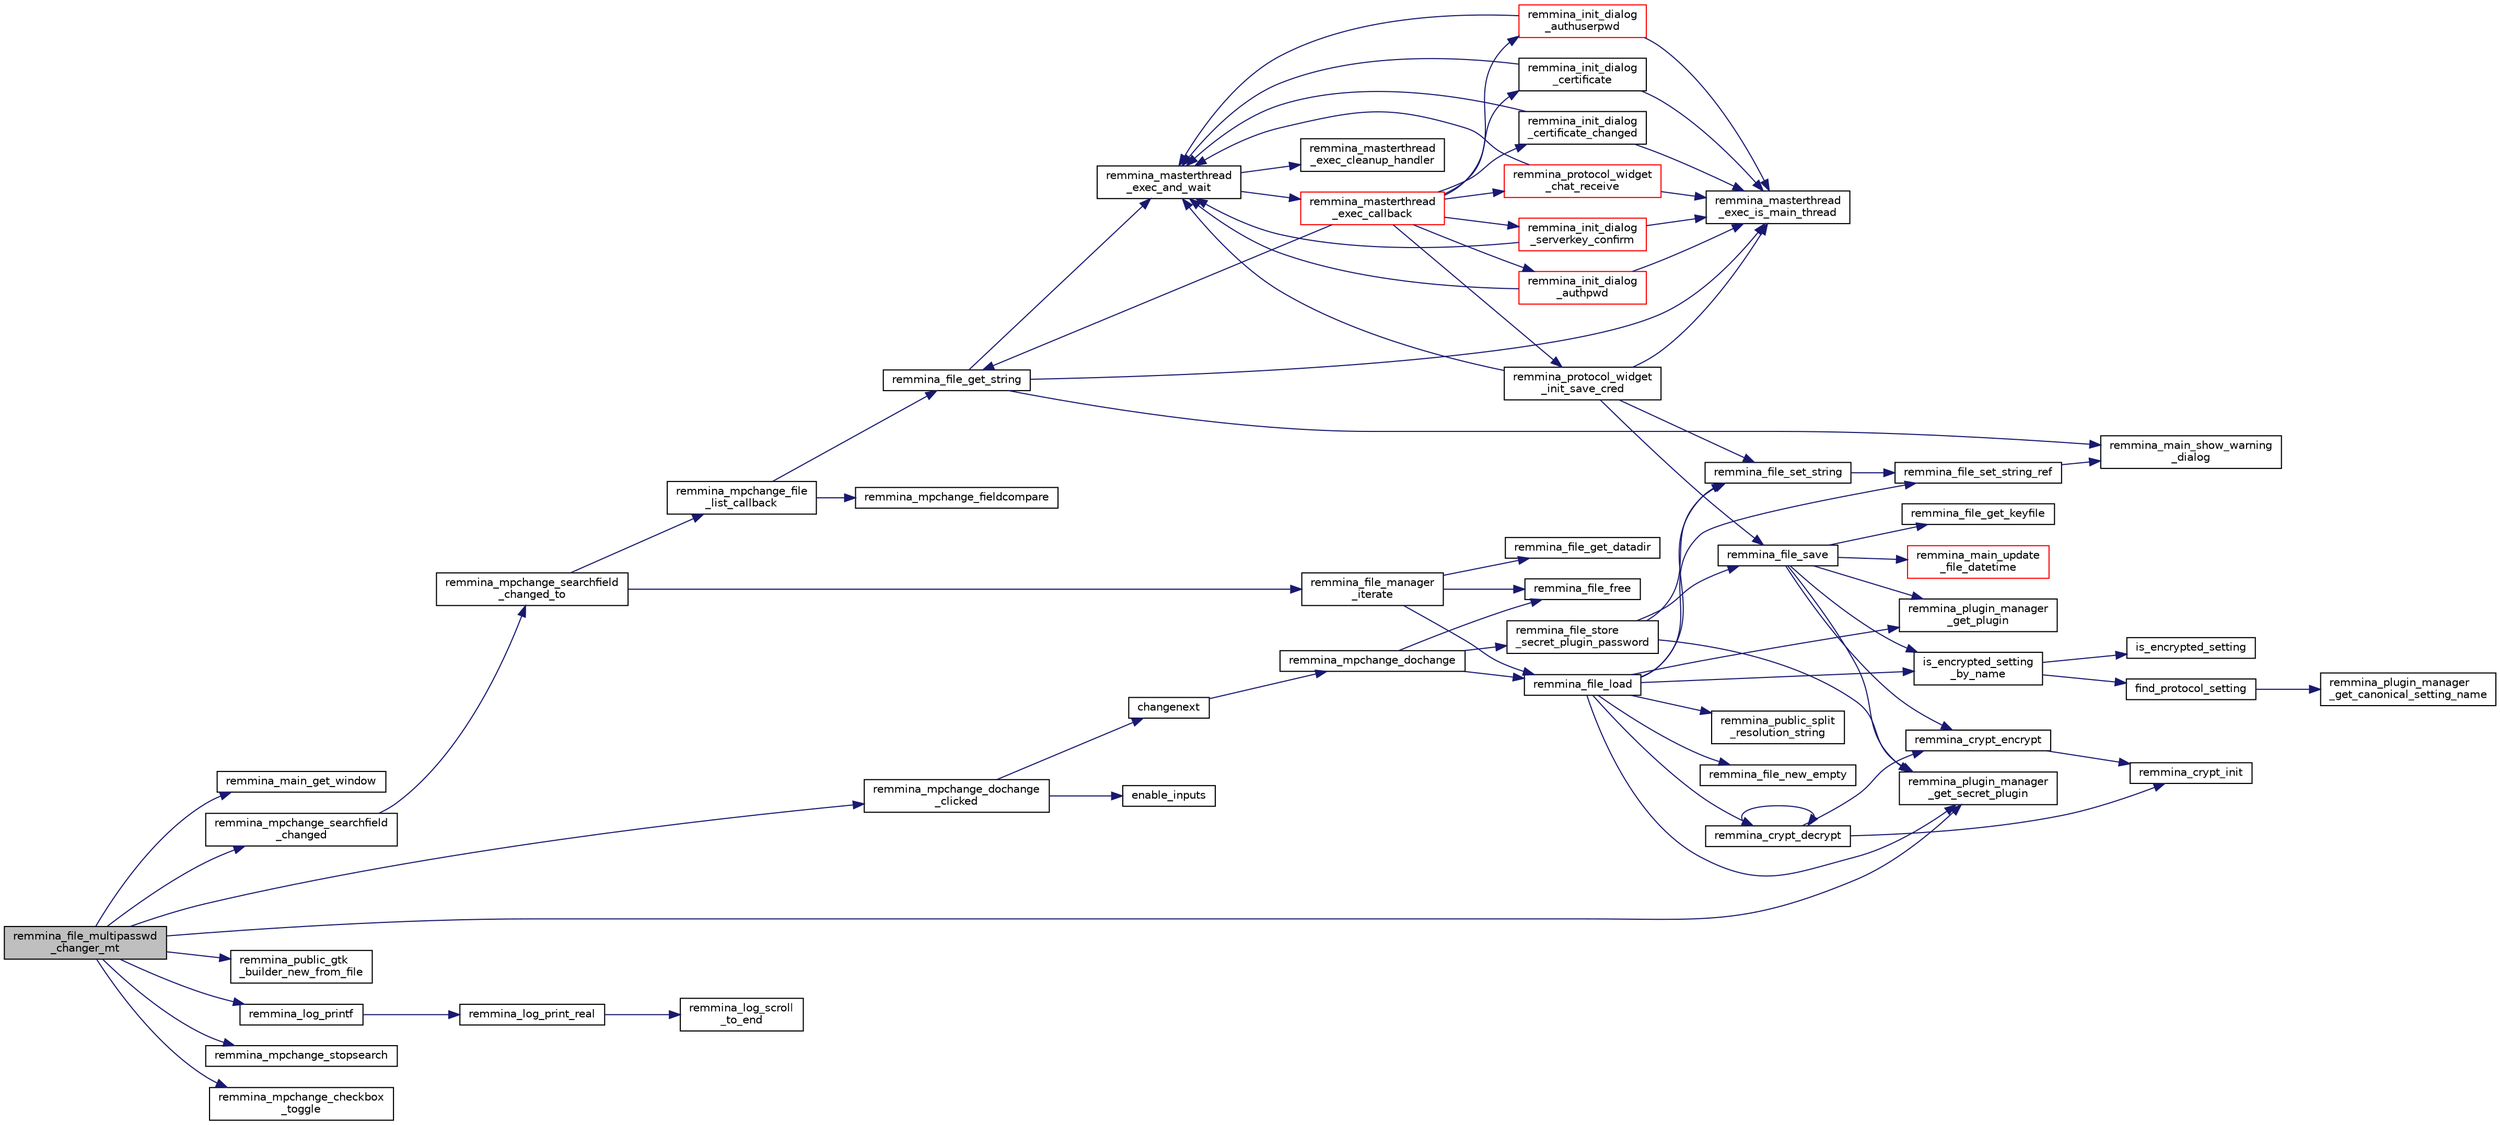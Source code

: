 digraph "remmina_file_multipasswd_changer_mt"
{
  edge [fontname="Helvetica",fontsize="10",labelfontname="Helvetica",labelfontsize="10"];
  node [fontname="Helvetica",fontsize="10",shape=record];
  rankdir="LR";
  Node84 [label="remmina_file_multipasswd\l_changer_mt",height=0.2,width=0.4,color="black", fillcolor="grey75", style="filled", fontcolor="black"];
  Node84 -> Node85 [color="midnightblue",fontsize="10",style="solid",fontname="Helvetica"];
  Node85 [label="remmina_main_get_window",height=0.2,width=0.4,color="black", fillcolor="white", style="filled",URL="$remmina__main_8c.html#a7740488de65c0e642895cc9dfba07b6e"];
  Node84 -> Node86 [color="midnightblue",fontsize="10",style="solid",fontname="Helvetica"];
  Node86 [label="remmina_plugin_manager\l_get_secret_plugin",height=0.2,width=0.4,color="black", fillcolor="white", style="filled",URL="$remmina__plugin__manager_8c.html#ad380a98f6624aa8c830015c8b428b7b4"];
  Node84 -> Node87 [color="midnightblue",fontsize="10",style="solid",fontname="Helvetica"];
  Node87 [label="remmina_public_gtk\l_builder_new_from_file",height=0.2,width=0.4,color="black", fillcolor="white", style="filled",URL="$remmina__public_8c.html#a3031598a6e4f67d1519d8e5afba7da41"];
  Node84 -> Node88 [color="midnightblue",fontsize="10",style="solid",fontname="Helvetica"];
  Node88 [label="remmina_log_printf",height=0.2,width=0.4,color="black", fillcolor="white", style="filled",URL="$remmina__log_8c.html#ac7848510c1fe1990c992e28cd31af9d8"];
  Node88 -> Node89 [color="midnightblue",fontsize="10",style="solid",fontname="Helvetica"];
  Node89 [label="remmina_log_print_real",height=0.2,width=0.4,color="black", fillcolor="white", style="filled",URL="$remmina__log_8c.html#a7cbb8cc1b0525ae49248a84fb4b2b1a1"];
  Node89 -> Node90 [color="midnightblue",fontsize="10",style="solid",fontname="Helvetica"];
  Node90 [label="remmina_log_scroll\l_to_end",height=0.2,width=0.4,color="black", fillcolor="white", style="filled",URL="$remmina__log_8c.html#a6a5cc60197293b97a0c6fa2a471b221b"];
  Node84 -> Node91 [color="midnightblue",fontsize="10",style="solid",fontname="Helvetica"];
  Node91 [label="remmina_mpchange_searchfield\l_changed",height=0.2,width=0.4,color="black", fillcolor="white", style="filled",URL="$remmina__mpchange_8c.html#ad063ddefc518c67ed98f4b4bdf87fa8f"];
  Node91 -> Node92 [color="midnightblue",fontsize="10",style="solid",fontname="Helvetica"];
  Node92 [label="remmina_mpchange_searchfield\l_changed_to",height=0.2,width=0.4,color="black", fillcolor="white", style="filled",URL="$remmina__mpchange_8c.html#a4bf7e99626c40534641916848253f60f"];
  Node92 -> Node93 [color="midnightblue",fontsize="10",style="solid",fontname="Helvetica"];
  Node93 [label="remmina_file_manager\l_iterate",height=0.2,width=0.4,color="black", fillcolor="white", style="filled",URL="$remmina__file__manager_8c.html#a55a717aafc046713380bd2c55f29165a"];
  Node93 -> Node94 [color="midnightblue",fontsize="10",style="solid",fontname="Helvetica"];
  Node94 [label="remmina_file_get_datadir",height=0.2,width=0.4,color="black", fillcolor="white", style="filled",URL="$remmina__file__manager_8c.html#aa65bc30beb59d607ba430d966e7e27f5"];
  Node93 -> Node95 [color="midnightblue",fontsize="10",style="solid",fontname="Helvetica"];
  Node95 [label="remmina_file_load",height=0.2,width=0.4,color="black", fillcolor="white", style="filled",URL="$remmina__file_8c.html#ac1cc2d7f827f7d64c7fd3edf10e9383e"];
  Node95 -> Node96 [color="midnightblue",fontsize="10",style="solid",fontname="Helvetica"];
  Node96 [label="remmina_file_new_empty",height=0.2,width=0.4,color="black", fillcolor="white", style="filled",URL="$remmina__file_8c.html#adab087b7139756f029020a87a5438cfa"];
  Node95 -> Node97 [color="midnightblue",fontsize="10",style="solid",fontname="Helvetica"];
  Node97 [label="remmina_plugin_manager\l_get_plugin",height=0.2,width=0.4,color="black", fillcolor="white", style="filled",URL="$remmina__plugin__manager_8c.html#a3872c8656a8a3d5147bcc603471c1932"];
  Node95 -> Node86 [color="midnightblue",fontsize="10",style="solid",fontname="Helvetica"];
  Node95 -> Node98 [color="midnightblue",fontsize="10",style="solid",fontname="Helvetica"];
  Node98 [label="is_encrypted_setting\l_by_name",height=0.2,width=0.4,color="black", fillcolor="white", style="filled",URL="$remmina__file_8c.html#a72580559fa04082418a993fec4c77281"];
  Node98 -> Node99 [color="midnightblue",fontsize="10",style="solid",fontname="Helvetica"];
  Node99 [label="find_protocol_setting",height=0.2,width=0.4,color="black", fillcolor="white", style="filled",URL="$remmina__file_8c.html#acc88ee6f5ba73bf9c3b05ab9368c952f"];
  Node99 -> Node100 [color="midnightblue",fontsize="10",style="solid",fontname="Helvetica"];
  Node100 [label="remmina_plugin_manager\l_get_canonical_setting_name",height=0.2,width=0.4,color="black", fillcolor="white", style="filled",URL="$remmina__plugin__manager_8c.html#af60b8edfa50563ae4c7593efc3deed55"];
  Node98 -> Node101 [color="midnightblue",fontsize="10",style="solid",fontname="Helvetica"];
  Node101 [label="is_encrypted_setting",height=0.2,width=0.4,color="black", fillcolor="white", style="filled",URL="$remmina__file_8c.html#a29920ae737817d3f6c673bacbbf11ca1"];
  Node95 -> Node102 [color="midnightblue",fontsize="10",style="solid",fontname="Helvetica"];
  Node102 [label="remmina_file_set_string",height=0.2,width=0.4,color="black", fillcolor="white", style="filled",URL="$remmina__file_8c.html#a85ca1ca2d0bf9ef29e490c6f4527a954"];
  Node102 -> Node103 [color="midnightblue",fontsize="10",style="solid",fontname="Helvetica"];
  Node103 [label="remmina_file_set_string_ref",height=0.2,width=0.4,color="black", fillcolor="white", style="filled",URL="$remmina__file_8c.html#a74951c1067a1a5e1341f5e1c1206dec6"];
  Node103 -> Node104 [color="midnightblue",fontsize="10",style="solid",fontname="Helvetica"];
  Node104 [label="remmina_main_show_warning\l_dialog",height=0.2,width=0.4,color="black", fillcolor="white", style="filled",URL="$remmina__main_8c.html#ad99b9c0bf2fa8c166a8b4a09e06ffdf7"];
  Node95 -> Node103 [color="midnightblue",fontsize="10",style="solid",fontname="Helvetica"];
  Node95 -> Node105 [color="midnightblue",fontsize="10",style="solid",fontname="Helvetica"];
  Node105 [label="remmina_crypt_decrypt",height=0.2,width=0.4,color="black", fillcolor="white", style="filled",URL="$remmina__crypt_8c.html#a3fe2fa245d401146adf02a3a8f996ab9"];
  Node105 -> Node106 [color="midnightblue",fontsize="10",style="solid",fontname="Helvetica"];
  Node106 [label="remmina_crypt_init",height=0.2,width=0.4,color="black", fillcolor="white", style="filled",URL="$remmina__crypt_8c.html#ae097c169aefdd5d83a57fc1bde511171"];
  Node105 -> Node107 [color="midnightblue",fontsize="10",style="solid",fontname="Helvetica"];
  Node107 [label="remmina_crypt_encrypt",height=0.2,width=0.4,color="black", fillcolor="white", style="filled",URL="$remmina__crypt_8c.html#aa02cf0fed3eb68d6a89815c3ba3bf7b1"];
  Node107 -> Node106 [color="midnightblue",fontsize="10",style="solid",fontname="Helvetica"];
  Node105 -> Node105 [color="midnightblue",fontsize="10",style="solid",fontname="Helvetica"];
  Node95 -> Node108 [color="midnightblue",fontsize="10",style="solid",fontname="Helvetica"];
  Node108 [label="remmina_public_split\l_resolution_string",height=0.2,width=0.4,color="black", fillcolor="white", style="filled",URL="$remmina__public_8c.html#aaf3fdb980c24cd06965b85ebcdd79173"];
  Node93 -> Node109 [color="midnightblue",fontsize="10",style="solid",fontname="Helvetica"];
  Node109 [label="remmina_file_free",height=0.2,width=0.4,color="black", fillcolor="white", style="filled",URL="$remmina__file_8c.html#abd2f06bf0a5ddcf7156e5ef7d0c8d4d7"];
  Node92 -> Node110 [color="midnightblue",fontsize="10",style="solid",fontname="Helvetica"];
  Node110 [label="remmina_mpchange_file\l_list_callback",height=0.2,width=0.4,color="black", fillcolor="white", style="filled",URL="$remmina__mpchange_8c.html#a26ac0b33bd0b5ea718e16d04923b5ccd"];
  Node110 -> Node111 [color="midnightblue",fontsize="10",style="solid",fontname="Helvetica"];
  Node111 [label="remmina_file_get_string",height=0.2,width=0.4,color="black", fillcolor="white", style="filled",URL="$remmina__file_8c.html#a8eb1b213d9d08c6ad13683ce05f4355e"];
  Node111 -> Node112 [color="midnightblue",fontsize="10",style="solid",fontname="Helvetica"];
  Node112 [label="remmina_masterthread\l_exec_is_main_thread",height=0.2,width=0.4,color="black", fillcolor="white", style="filled",URL="$remmina__masterthread__exec_8c.html#a3a52e863a3a3da6da6bb5d36c13b7ff4"];
  Node111 -> Node113 [color="midnightblue",fontsize="10",style="solid",fontname="Helvetica"];
  Node113 [label="remmina_masterthread\l_exec_and_wait",height=0.2,width=0.4,color="black", fillcolor="white", style="filled",URL="$remmina__masterthread__exec_8c.html#a14628c2470cac50e87916a70ea05c97d"];
  Node113 -> Node114 [color="midnightblue",fontsize="10",style="solid",fontname="Helvetica"];
  Node114 [label="remmina_masterthread\l_exec_cleanup_handler",height=0.2,width=0.4,color="black", fillcolor="white", style="filled",URL="$remmina__masterthread__exec_8c.html#a94985f15fd0d27c037824ee90b0ecd3c"];
  Node113 -> Node115 [color="midnightblue",fontsize="10",style="solid",fontname="Helvetica"];
  Node115 [label="remmina_masterthread\l_exec_callback",height=0.2,width=0.4,color="red", fillcolor="white", style="filled",URL="$remmina__masterthread__exec_8c.html#ae5c4d736f1856249c255430e010a179f"];
  Node115 -> Node116 [color="midnightblue",fontsize="10",style="solid",fontname="Helvetica"];
  Node116 [label="remmina_protocol_widget\l_init_save_cred",height=0.2,width=0.4,color="black", fillcolor="white", style="filled",URL="$remmina__protocol__widget_8c.html#a7ac09ee83afa8a1a60cadf56b0ec83a6"];
  Node116 -> Node112 [color="midnightblue",fontsize="10",style="solid",fontname="Helvetica"];
  Node116 -> Node113 [color="midnightblue",fontsize="10",style="solid",fontname="Helvetica"];
  Node116 -> Node102 [color="midnightblue",fontsize="10",style="solid",fontname="Helvetica"];
  Node116 -> Node117 [color="midnightblue",fontsize="10",style="solid",fontname="Helvetica"];
  Node117 [label="remmina_file_save",height=0.2,width=0.4,color="black", fillcolor="white", style="filled",URL="$remmina__file_8c.html#a8c893a5deec9bc446bd89cc9973416c7"];
  Node117 -> Node118 [color="midnightblue",fontsize="10",style="solid",fontname="Helvetica"];
  Node118 [label="remmina_file_get_keyfile",height=0.2,width=0.4,color="black", fillcolor="white", style="filled",URL="$remmina__file_8c.html#a89ec355adbf6e03ad16d7faf810af46f"];
  Node117 -> Node97 [color="midnightblue",fontsize="10",style="solid",fontname="Helvetica"];
  Node117 -> Node86 [color="midnightblue",fontsize="10",style="solid",fontname="Helvetica"];
  Node117 -> Node98 [color="midnightblue",fontsize="10",style="solid",fontname="Helvetica"];
  Node117 -> Node107 [color="midnightblue",fontsize="10",style="solid",fontname="Helvetica"];
  Node117 -> Node119 [color="midnightblue",fontsize="10",style="solid",fontname="Helvetica"];
  Node119 [label="remmina_main_update\l_file_datetime",height=0.2,width=0.4,color="red", fillcolor="white", style="filled",URL="$remmina__main_8c.html#a5ae0372dafe41f96a09097c07d1b270a"];
  Node115 -> Node145 [color="midnightblue",fontsize="10",style="solid",fontname="Helvetica"];
  Node145 [label="remmina_protocol_widget\l_chat_receive",height=0.2,width=0.4,color="red", fillcolor="white", style="filled",URL="$remmina__protocol__widget_8c.html#ae2522242b3f39ee84ee8cf75170de0c0"];
  Node145 -> Node112 [color="midnightblue",fontsize="10",style="solid",fontname="Helvetica"];
  Node145 -> Node113 [color="midnightblue",fontsize="10",style="solid",fontname="Helvetica"];
  Node115 -> Node111 [color="midnightblue",fontsize="10",style="solid",fontname="Helvetica"];
  Node115 -> Node149 [color="midnightblue",fontsize="10",style="solid",fontname="Helvetica"];
  Node149 [label="remmina_init_dialog\l_serverkey_confirm",height=0.2,width=0.4,color="red", fillcolor="white", style="filled",URL="$remmina__init__dialog_8c.html#a11fba22fe5f7f85985e01b499a52e534"];
  Node149 -> Node112 [color="midnightblue",fontsize="10",style="solid",fontname="Helvetica"];
  Node149 -> Node113 [color="midnightblue",fontsize="10",style="solid",fontname="Helvetica"];
  Node115 -> Node151 [color="midnightblue",fontsize="10",style="solid",fontname="Helvetica"];
  Node151 [label="remmina_init_dialog\l_authpwd",height=0.2,width=0.4,color="red", fillcolor="white", style="filled",URL="$remmina__init__dialog_8c.html#a755fc90b41b65cd6106915ab501433fa"];
  Node151 -> Node112 [color="midnightblue",fontsize="10",style="solid",fontname="Helvetica"];
  Node151 -> Node113 [color="midnightblue",fontsize="10",style="solid",fontname="Helvetica"];
  Node115 -> Node152 [color="midnightblue",fontsize="10",style="solid",fontname="Helvetica"];
  Node152 [label="remmina_init_dialog\l_authuserpwd",height=0.2,width=0.4,color="red", fillcolor="white", style="filled",URL="$remmina__init__dialog_8c.html#ad941f2348cd1752fc9d58c263690726c"];
  Node152 -> Node112 [color="midnightblue",fontsize="10",style="solid",fontname="Helvetica"];
  Node152 -> Node113 [color="midnightblue",fontsize="10",style="solid",fontname="Helvetica"];
  Node115 -> Node153 [color="midnightblue",fontsize="10",style="solid",fontname="Helvetica"];
  Node153 [label="remmina_init_dialog\l_certificate",height=0.2,width=0.4,color="black", fillcolor="white", style="filled",URL="$remmina__init__dialog_8c.html#abd47233840e1eefc1d511bc4e153b98b"];
  Node153 -> Node112 [color="midnightblue",fontsize="10",style="solid",fontname="Helvetica"];
  Node153 -> Node113 [color="midnightblue",fontsize="10",style="solid",fontname="Helvetica"];
  Node115 -> Node154 [color="midnightblue",fontsize="10",style="solid",fontname="Helvetica"];
  Node154 [label="remmina_init_dialog\l_certificate_changed",height=0.2,width=0.4,color="black", fillcolor="white", style="filled",URL="$remmina__init__dialog_8c.html#a07e0824fe19e8169d076878aca502fc8"];
  Node154 -> Node112 [color="midnightblue",fontsize="10",style="solid",fontname="Helvetica"];
  Node154 -> Node113 [color="midnightblue",fontsize="10",style="solid",fontname="Helvetica"];
  Node111 -> Node104 [color="midnightblue",fontsize="10",style="solid",fontname="Helvetica"];
  Node110 -> Node163 [color="midnightblue",fontsize="10",style="solid",fontname="Helvetica"];
  Node163 [label="remmina_mpchange_fieldcompare",height=0.2,width=0.4,color="black", fillcolor="white", style="filled",URL="$remmina__mpchange_8c.html#a506370be386145eeb2c59829fe3e8131"];
  Node84 -> Node164 [color="midnightblue",fontsize="10",style="solid",fontname="Helvetica"];
  Node164 [label="remmina_mpchange_stopsearch",height=0.2,width=0.4,color="black", fillcolor="white", style="filled",URL="$remmina__mpchange_8c.html#a1e4f5a537a13face058177dc97e88c8a"];
  Node84 -> Node165 [color="midnightblue",fontsize="10",style="solid",fontname="Helvetica"];
  Node165 [label="remmina_mpchange_checkbox\l_toggle",height=0.2,width=0.4,color="black", fillcolor="white", style="filled",URL="$remmina__mpchange_8c.html#aa872ba9de3be7ccd116881cee84c8b85"];
  Node84 -> Node166 [color="midnightblue",fontsize="10",style="solid",fontname="Helvetica"];
  Node166 [label="remmina_mpchange_dochange\l_clicked",height=0.2,width=0.4,color="black", fillcolor="white", style="filled",URL="$remmina__mpchange_8c.html#a07d130893c0487bb873f2b6986e15a1b"];
  Node166 -> Node167 [color="midnightblue",fontsize="10",style="solid",fontname="Helvetica"];
  Node167 [label="enable_inputs",height=0.2,width=0.4,color="black", fillcolor="white", style="filled",URL="$remmina__mpchange_8c.html#a909daa43f234a03b1ec12a58acc51b15"];
  Node166 -> Node168 [color="midnightblue",fontsize="10",style="solid",fontname="Helvetica"];
  Node168 [label="changenext",height=0.2,width=0.4,color="black", fillcolor="white", style="filled",URL="$remmina__mpchange_8c.html#abea63e74b83d3545308d05dfe88e2839"];
  Node168 -> Node169 [color="midnightblue",fontsize="10",style="solid",fontname="Helvetica"];
  Node169 [label="remmina_mpchange_dochange",height=0.2,width=0.4,color="black", fillcolor="white", style="filled",URL="$remmina__mpchange_8c.html#a24d0569c79b289b5812c5c3019e5f4dd"];
  Node169 -> Node95 [color="midnightblue",fontsize="10",style="solid",fontname="Helvetica"];
  Node169 -> Node170 [color="midnightblue",fontsize="10",style="solid",fontname="Helvetica"];
  Node170 [label="remmina_file_store\l_secret_plugin_password",height=0.2,width=0.4,color="black", fillcolor="white", style="filled",URL="$remmina__file_8c.html#a3be28ff7f5a9b44dc47f92b883a85ac5"];
  Node170 -> Node86 [color="midnightblue",fontsize="10",style="solid",fontname="Helvetica"];
  Node170 -> Node102 [color="midnightblue",fontsize="10",style="solid",fontname="Helvetica"];
  Node170 -> Node117 [color="midnightblue",fontsize="10",style="solid",fontname="Helvetica"];
  Node169 -> Node109 [color="midnightblue",fontsize="10",style="solid",fontname="Helvetica"];
}
